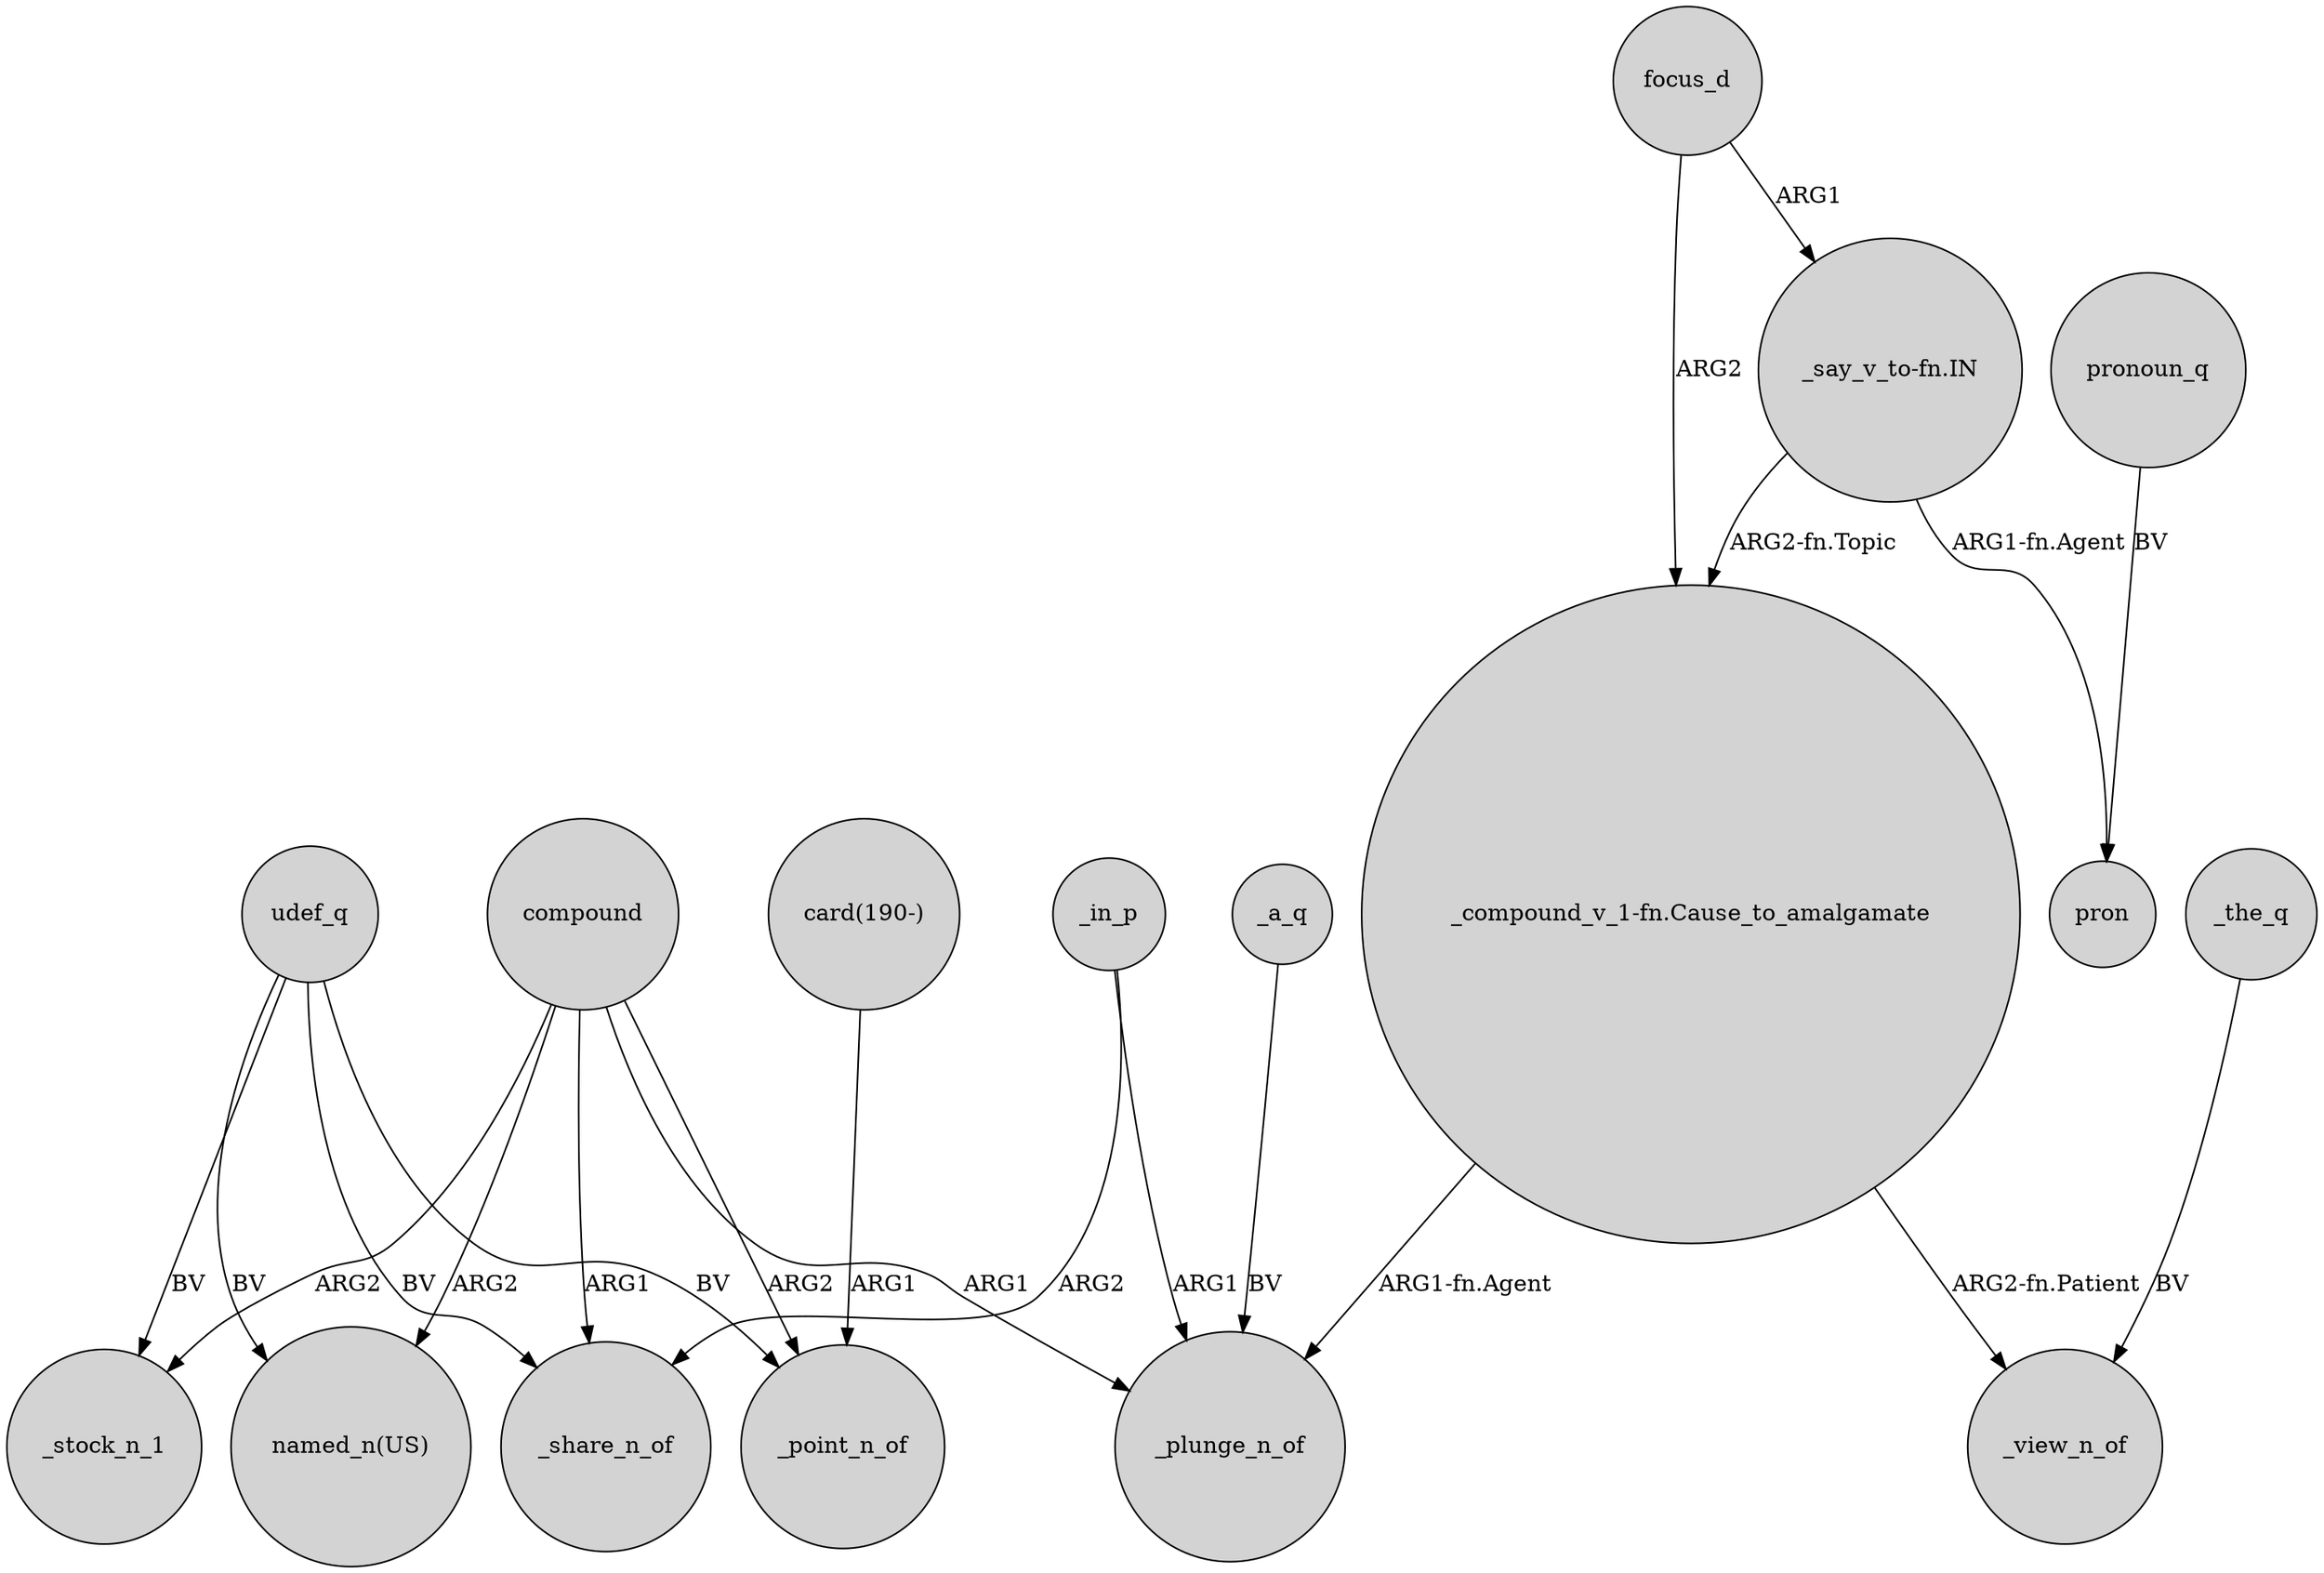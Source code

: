 digraph {
	node [shape=circle style=filled]
	udef_q -> "named_n(US)" [label=BV]
	_a_q -> _plunge_n_of [label=BV]
	_in_p -> _plunge_n_of [label=ARG1]
	_in_p -> _share_n_of [label=ARG2]
	focus_d -> "_compound_v_1-fn.Cause_to_amalgamate" [label=ARG2]
	compound -> "named_n(US)" [label=ARG2]
	compound -> _stock_n_1 [label=ARG2]
	pronoun_q -> pron [label=BV]
	_the_q -> _view_n_of [label=BV]
	compound -> _plunge_n_of [label=ARG1]
	udef_q -> _stock_n_1 [label=BV]
	compound -> _point_n_of [label=ARG2]
	compound -> _share_n_of [label=ARG1]
	"_compound_v_1-fn.Cause_to_amalgamate" -> _view_n_of [label="ARG2-fn.Patient"]
	udef_q -> _share_n_of [label=BV]
	"_say_v_to-fn.IN" -> pron [label="ARG1-fn.Agent"]
	"_say_v_to-fn.IN" -> "_compound_v_1-fn.Cause_to_amalgamate" [label="ARG2-fn.Topic"]
	"card(190-)" -> _point_n_of [label=ARG1]
	"_compound_v_1-fn.Cause_to_amalgamate" -> _plunge_n_of [label="ARG1-fn.Agent"]
	focus_d -> "_say_v_to-fn.IN" [label=ARG1]
	udef_q -> _point_n_of [label=BV]
}
